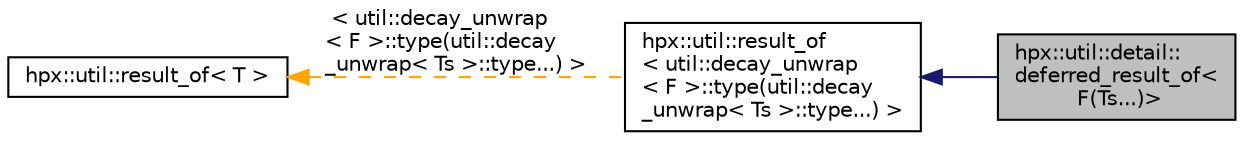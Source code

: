 digraph "hpx::util::detail::deferred_result_of&lt; F(Ts...)&gt;"
{
  edge [fontname="Helvetica",fontsize="10",labelfontname="Helvetica",labelfontsize="10"];
  node [fontname="Helvetica",fontsize="10",shape=record];
  rankdir="LR";
  Node0 [label="hpx::util::detail::\ldeferred_result_of\<\l F(Ts...)\>",height=0.2,width=0.4,color="black", fillcolor="grey75", style="filled", fontcolor="black"];
  Node1 -> Node0 [dir="back",color="midnightblue",fontsize="10",style="solid",fontname="Helvetica"];
  Node1 [label="hpx::util::result_of\l\< util::decay_unwrap\l\< F \>::type(util::decay\l_unwrap\< Ts \>::type...) \>",height=0.2,width=0.4,color="black", fillcolor="white", style="filled",URL="$dd/d6b/structhpx_1_1util_1_1result__of.html"];
  Node2 -> Node1 [dir="back",color="orange",fontsize="10",style="dashed",label=" \< util::decay_unwrap\l\< F \>::type(util::decay\l_unwrap\< Ts \>::type...) \>" ,fontname="Helvetica"];
  Node2 [label="hpx::util::result_of\< T \>",height=0.2,width=0.4,color="black", fillcolor="white", style="filled",URL="$dd/d6b/structhpx_1_1util_1_1result__of.html"];
}
